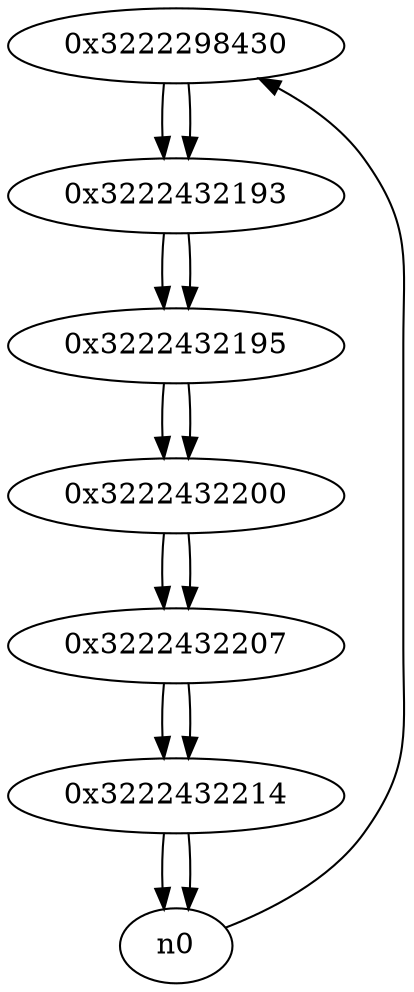 digraph G{
/* nodes */
  n1 [label="0x3222298430"]
  n2 [label="0x3222432193"]
  n3 [label="0x3222432195"]
  n4 [label="0x3222432200"]
  n5 [label="0x3222432207"]
  n6 [label="0x3222432214"]
/* edges */
n1 -> n2;
n0 -> n1;
n2 -> n3;
n1 -> n2;
n3 -> n4;
n2 -> n3;
n4 -> n5;
n3 -> n4;
n5 -> n6;
n4 -> n5;
n6 -> n0;
n6 -> n0;
n5 -> n6;
}
